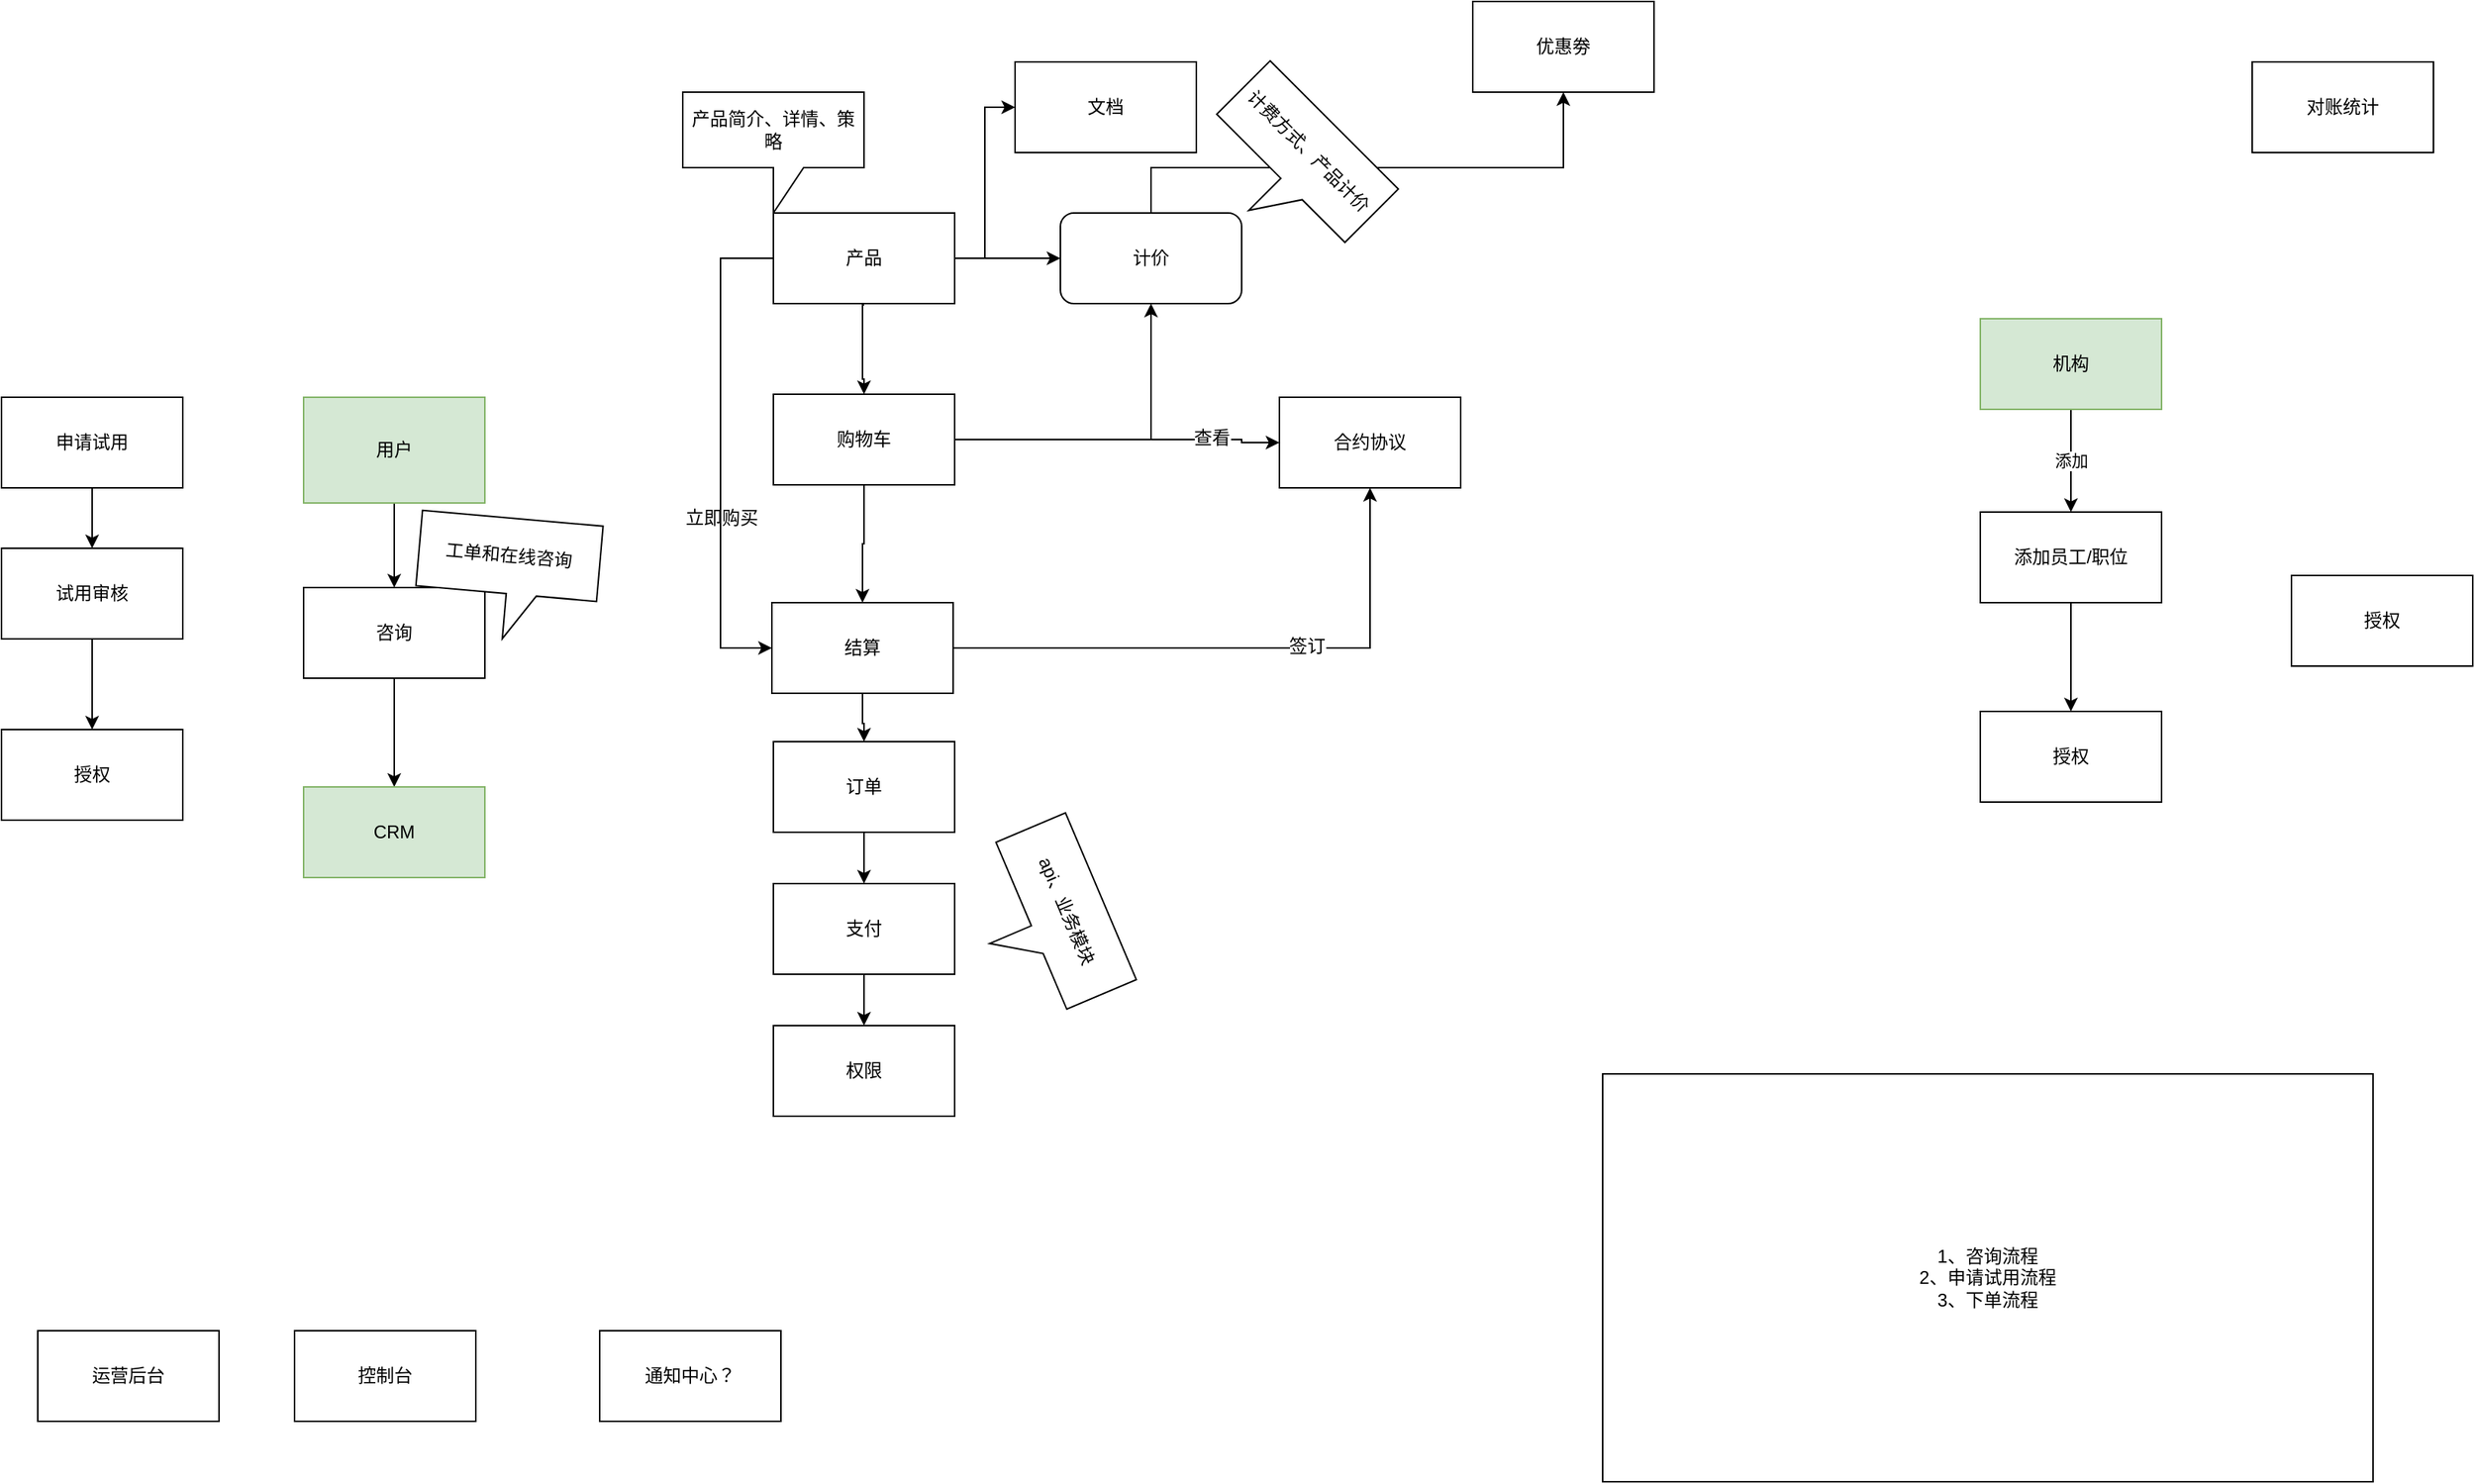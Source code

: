 <mxfile pages="4" version="11.2.4" type="github"><diagram id="acjp9wSTo0MVyklTkHZZ" name="流程"><mxGraphModel dx="1792" dy="814" grid="1" gridSize="10" guides="1" tooltips="1" connect="1" arrows="1" fold="1" page="1" pageScale="1" pageWidth="827" pageHeight="1169" math="0" shadow="0"><root><mxCell id="0"/><mxCell id="1" parent="0"/><mxCell id="1VUbsC8JIHe0cs9KX-28-1" value="文档" style="rounded=0;whiteSpace=wrap;html=1;" parent="1" vertex="1"><mxGeometry x="691" y="50" width="120" height="60" as="geometry"/></mxCell><mxCell id="1VUbsC8JIHe0cs9KX-28-19" style="edgeStyle=orthogonalEdgeStyle;rounded=0;orthogonalLoop=1;jettySize=auto;html=1;entryX=0.5;entryY=0;entryDx=0;entryDy=0;" parent="1" source="1VUbsC8JIHe0cs9KX-28-2" target="1VUbsC8JIHe0cs9KX-28-18" edge="1"><mxGeometry relative="1" as="geometry"/></mxCell><mxCell id="etQbQCGQ8ucDNVYp4rDR-5" style="edgeStyle=orthogonalEdgeStyle;rounded=0;orthogonalLoop=1;jettySize=auto;html=1;entryX=0.5;entryY=1;entryDx=0;entryDy=0;exitX=1;exitY=0.5;exitDx=0;exitDy=0;" parent="1" source="c1SaX-Byf9RXgUCePFUN-8" target="1VUbsC8JIHe0cs9KX-28-21" edge="1"><mxGeometry relative="1" as="geometry"/></mxCell><mxCell id="c1SaX-Byf9RXgUCePFUN-11" value="签订" style="text;html=1;resizable=0;points=[];align=center;verticalAlign=middle;labelBackgroundColor=#ffffff;" parent="etQbQCGQ8ucDNVYp4rDR-5" vertex="1" connectable="0"><mxGeometry x="0.223" y="1" relative="1" as="geometry"><mxPoint as="offset"/></mxGeometry></mxCell><mxCell id="1VUbsC8JIHe0cs9KX-28-2" value="订单" style="rounded=0;whiteSpace=wrap;html=1;" parent="1" vertex="1"><mxGeometry x="531" y="500" width="120" height="60" as="geometry"/></mxCell><mxCell id="1VUbsC8JIHe0cs9KX-28-11" style="edgeStyle=orthogonalEdgeStyle;rounded=0;orthogonalLoop=1;jettySize=auto;html=1;" parent="1" source="1VUbsC8JIHe0cs9KX-28-3" target="1VUbsC8JIHe0cs9KX-28-9" edge="1"><mxGeometry relative="1" as="geometry"/></mxCell><mxCell id="1VUbsC8JIHe0cs9KX-28-13" style="edgeStyle=orthogonalEdgeStyle;rounded=0;orthogonalLoop=1;jettySize=auto;html=1;entryX=0;entryY=0.5;entryDx=0;entryDy=0;" parent="1" source="1VUbsC8JIHe0cs9KX-28-3" target="1VUbsC8JIHe0cs9KX-28-1" edge="1"><mxGeometry relative="1" as="geometry"/></mxCell><mxCell id="1VUbsC8JIHe0cs9KX-28-23" style="edgeStyle=orthogonalEdgeStyle;rounded=0;orthogonalLoop=1;jettySize=auto;html=1;exitX=0;exitY=0.5;exitDx=0;exitDy=0;entryX=0;entryY=0.5;entryDx=0;entryDy=0;" parent="1" source="1VUbsC8JIHe0cs9KX-28-3" target="c1SaX-Byf9RXgUCePFUN-8" edge="1"><mxGeometry relative="1" as="geometry"><Array as="points"><mxPoint x="496" y="180"/><mxPoint x="496" y="438"/></Array><mxPoint x="546" y="430" as="targetPoint"/></mxGeometry></mxCell><mxCell id="V5WGonRlbCCZ9fgnbrgt-16" style="edgeStyle=orthogonalEdgeStyle;rounded=0;orthogonalLoop=1;jettySize=auto;html=1;entryX=0.5;entryY=0;entryDx=0;entryDy=0;" parent="1" target="1VUbsC8JIHe0cs9KX-28-6" edge="1"><mxGeometry relative="1" as="geometry"><Array as="points"><mxPoint x="590" y="260"/><mxPoint x="591" y="260"/></Array><mxPoint x="591" y="211" as="sourcePoint"/></mxGeometry></mxCell><mxCell id="1VUbsC8JIHe0cs9KX-28-3" value="产品" style="rounded=0;whiteSpace=wrap;html=1;" parent="1" vertex="1"><mxGeometry x="531" y="150" width="120" height="60" as="geometry"/></mxCell><mxCell id="1VUbsC8JIHe0cs9KX-28-22" style="edgeStyle=orthogonalEdgeStyle;rounded=0;orthogonalLoop=1;jettySize=auto;html=1;entryX=0;entryY=0.5;entryDx=0;entryDy=0;exitX=1;exitY=0.5;exitDx=0;exitDy=0;" parent="1" source="1VUbsC8JIHe0cs9KX-28-6" target="1VUbsC8JIHe0cs9KX-28-21" edge="1"><mxGeometry relative="1" as="geometry"><mxPoint x="436" y="509" as="targetPoint"/><Array as="points"><mxPoint x="841" y="300"/><mxPoint x="841" y="302"/></Array><mxPoint x="591" y="340" as="sourcePoint"/></mxGeometry></mxCell><mxCell id="c1SaX-Byf9RXgUCePFUN-10" value="查看" style="text;html=1;resizable=0;points=[];align=center;verticalAlign=middle;labelBackgroundColor=#ffffff;" parent="1VUbsC8JIHe0cs9KX-28-22" vertex="1" connectable="0"><mxGeometry x="0.562" y="1" relative="1" as="geometry"><mxPoint as="offset"/></mxGeometry></mxCell><mxCell id="1VUbsC8JIHe0cs9KX-28-14" style="edgeStyle=orthogonalEdgeStyle;rounded=0;orthogonalLoop=1;jettySize=auto;html=1;" parent="1" source="1VUbsC8JIHe0cs9KX-28-6" target="c1SaX-Byf9RXgUCePFUN-8" edge="1"><mxGeometry relative="1" as="geometry"><mxPoint x="591" y="400" as="targetPoint"/><Array as="points"/></mxGeometry></mxCell><mxCell id="V5WGonRlbCCZ9fgnbrgt-14" style="edgeStyle=orthogonalEdgeStyle;rounded=0;orthogonalLoop=1;jettySize=auto;html=1;entryX=0.5;entryY=1;entryDx=0;entryDy=0;" parent="1" source="1VUbsC8JIHe0cs9KX-28-6" target="1VUbsC8JIHe0cs9KX-28-9" edge="1"><mxGeometry relative="1" as="geometry"><mxPoint x="492" y="213" as="targetPoint"/></mxGeometry></mxCell><mxCell id="1VUbsC8JIHe0cs9KX-28-6" value="购物车" style="rounded=0;whiteSpace=wrap;html=1;" parent="1" vertex="1"><mxGeometry x="531" y="270" width="120" height="60" as="geometry"/></mxCell><mxCell id="1VUbsC8JIHe0cs9KX-28-8" value="产品简介、详情、策略" style="shape=callout;whiteSpace=wrap;html=1;perimeter=calloutPerimeter;" parent="1" vertex="1"><mxGeometry x="471" y="70" width="120" height="80" as="geometry"/></mxCell><mxCell id="eIevLLuyxdZFTZjEHQPC-5" style="edgeStyle=orthogonalEdgeStyle;rounded=0;orthogonalLoop=1;jettySize=auto;html=1;" parent="1" source="1VUbsC8JIHe0cs9KX-28-9" target="eIevLLuyxdZFTZjEHQPC-4" edge="1"><mxGeometry relative="1" as="geometry"><Array as="points"><mxPoint x="781" y="120"/><mxPoint x="1054" y="120"/></Array></mxGeometry></mxCell><mxCell id="1VUbsC8JIHe0cs9KX-28-9" value="计价" style="rounded=1;whiteSpace=wrap;html=1;" parent="1" vertex="1"><mxGeometry x="721" y="150" width="120" height="60" as="geometry"/></mxCell><mxCell id="1VUbsC8JIHe0cs9KX-28-10" value="计费方式、产品计价" style="shape=callout;whiteSpace=wrap;html=1;perimeter=calloutPerimeter;rotation=45;" parent="1" vertex="1"><mxGeometry x="814" y="80" width="120" height="80" as="geometry"/></mxCell><mxCell id="1VUbsC8JIHe0cs9KX-28-26" style="edgeStyle=orthogonalEdgeStyle;rounded=0;orthogonalLoop=1;jettySize=auto;html=1;" parent="1" source="1VUbsC8JIHe0cs9KX-28-18" target="1VUbsC8JIHe0cs9KX-28-25" edge="1"><mxGeometry relative="1" as="geometry"/></mxCell><mxCell id="1VUbsC8JIHe0cs9KX-28-18" value="支付" style="rounded=0;whiteSpace=wrap;html=1;" parent="1" vertex="1"><mxGeometry x="531" y="594" width="120" height="60" as="geometry"/></mxCell><mxCell id="1VUbsC8JIHe0cs9KX-28-21" value="合约协议" style="rounded=0;whiteSpace=wrap;html=1;" parent="1" vertex="1"><mxGeometry x="866" y="272" width="120" height="60" as="geometry"/></mxCell><mxCell id="1VUbsC8JIHe0cs9KX-28-25" value="权限" style="rounded=0;whiteSpace=wrap;html=1;" parent="1" vertex="1"><mxGeometry x="531" y="688" width="120" height="60" as="geometry"/></mxCell><mxCell id="1VUbsC8JIHe0cs9KX-28-29" style="edgeStyle=orthogonalEdgeStyle;rounded=0;orthogonalLoop=1;jettySize=auto;html=1;entryX=0.5;entryY=0;entryDx=0;entryDy=0;" parent="1" source="1VUbsC8JIHe0cs9KX-28-27" target="1VUbsC8JIHe0cs9KX-28-28" edge="1"><mxGeometry relative="1" as="geometry"><Array as="points"><mxPoint x="280" y="520"/></Array></mxGeometry></mxCell><mxCell id="1VUbsC8JIHe0cs9KX-28-27" value="咨询" style="rounded=0;whiteSpace=wrap;html=1;" parent="1" vertex="1"><mxGeometry x="220" y="398" width="120" height="60" as="geometry"/></mxCell><mxCell id="1VUbsC8JIHe0cs9KX-28-28" value="CRM" style="rounded=0;whiteSpace=wrap;html=1;fillColor=#d5e8d4;strokeColor=#82b366;" parent="1" vertex="1"><mxGeometry x="220" y="530" width="120" height="60" as="geometry"/></mxCell><mxCell id="c1SaX-Byf9RXgUCePFUN-6" value="" style="edgeStyle=orthogonalEdgeStyle;rounded=0;orthogonalLoop=1;jettySize=auto;html=1;" parent="1" source="1VUbsC8JIHe0cs9KX-28-32" target="c1SaX-Byf9RXgUCePFUN-1" edge="1"><mxGeometry relative="1" as="geometry"/></mxCell><mxCell id="1VUbsC8JIHe0cs9KX-28-32" value="添加员工/职位" style="rounded=0;whiteSpace=wrap;html=1;" parent="1" vertex="1"><mxGeometry x="1330" y="348" width="120" height="60" as="geometry"/></mxCell><mxCell id="1VUbsC8JIHe0cs9KX-28-38" value="添加" style="edgeStyle=orthogonalEdgeStyle;rounded=0;orthogonalLoop=1;jettySize=auto;html=1;" parent="1" source="1VUbsC8JIHe0cs9KX-28-33" target="1VUbsC8JIHe0cs9KX-28-32" edge="1"><mxGeometry relative="1" as="geometry"/></mxCell><mxCell id="1VUbsC8JIHe0cs9KX-28-33" value="机构" style="rounded=0;whiteSpace=wrap;html=1;fillColor=#d5e8d4;strokeColor=#82b366;" parent="1" vertex="1"><mxGeometry x="1330" y="220" width="120" height="60" as="geometry"/></mxCell><mxCell id="1VUbsC8JIHe0cs9KX-28-34" value="运营后台" style="rounded=0;whiteSpace=wrap;html=1;" parent="1" vertex="1"><mxGeometry x="44" y="890" width="120" height="60" as="geometry"/></mxCell><mxCell id="1VUbsC8JIHe0cs9KX-28-35" value="控制台" style="rounded=0;whiteSpace=wrap;html=1;" parent="1" vertex="1"><mxGeometry x="214" y="890" width="120" height="60" as="geometry"/></mxCell><mxCell id="V5WGonRlbCCZ9fgnbrgt-5" style="edgeStyle=orthogonalEdgeStyle;rounded=0;orthogonalLoop=1;jettySize=auto;html=1;" parent="1" source="V5WGonRlbCCZ9fgnbrgt-1" target="1VUbsC8JIHe0cs9KX-28-27" edge="1"><mxGeometry relative="1" as="geometry"/></mxCell><mxCell id="V5WGonRlbCCZ9fgnbrgt-1" value="用户" style="rounded=0;whiteSpace=wrap;html=1;fillColor=#d5e8d4;strokeColor=#82b366;" parent="1" vertex="1"><mxGeometry x="220" y="272" width="120" height="70" as="geometry"/></mxCell><mxCell id="V5WGonRlbCCZ9fgnbrgt-2" value="通知中心？" style="rounded=0;whiteSpace=wrap;html=1;" parent="1" vertex="1"><mxGeometry x="416" y="890" width="120" height="60" as="geometry"/></mxCell><mxCell id="V5WGonRlbCCZ9fgnbrgt-9" value="api、业务模块" style="shape=callout;whiteSpace=wrap;html=1;perimeter=calloutPerimeter;rotation=67;" parent="1" vertex="1"><mxGeometry x="651" y="578" width="120" height="80" as="geometry"/></mxCell><mxCell id="V5WGonRlbCCZ9fgnbrgt-19" value="对账统计" style="rounded=0;whiteSpace=wrap;html=1;" parent="1" vertex="1"><mxGeometry x="1510" y="50" width="120" height="60" as="geometry"/></mxCell><mxCell id="c1SaX-Byf9RXgUCePFUN-2" style="edgeStyle=orthogonalEdgeStyle;rounded=0;orthogonalLoop=1;jettySize=auto;html=1;" parent="1" source="V5WGonRlbCCZ9fgnbrgt-22" target="V5WGonRlbCCZ9fgnbrgt-23" edge="1"><mxGeometry relative="1" as="geometry"/></mxCell><mxCell id="V5WGonRlbCCZ9fgnbrgt-22" value="申请试用" style="rounded=0;whiteSpace=wrap;html=1;" parent="1" vertex="1"><mxGeometry x="20" y="272" width="120" height="60" as="geometry"/></mxCell><mxCell id="c1SaX-Byf9RXgUCePFUN-4" value="" style="edgeStyle=orthogonalEdgeStyle;rounded=0;orthogonalLoop=1;jettySize=auto;html=1;" parent="1" source="V5WGonRlbCCZ9fgnbrgt-23" target="c1SaX-Byf9RXgUCePFUN-3" edge="1"><mxGeometry relative="1" as="geometry"/></mxCell><mxCell id="V5WGonRlbCCZ9fgnbrgt-23" value="试用审核" style="rounded=0;whiteSpace=wrap;html=1;" parent="1" vertex="1"><mxGeometry x="20" y="372" width="120" height="60" as="geometry"/></mxCell><mxCell id="V5WGonRlbCCZ9fgnbrgt-25" value="授权" style="rounded=0;whiteSpace=wrap;html=1;" parent="1" vertex="1"><mxGeometry x="1536" y="390" width="120" height="60" as="geometry"/></mxCell><mxCell id="eIevLLuyxdZFTZjEHQPC-2" value="工单和在线咨询" style="shape=callout;whiteSpace=wrap;html=1;perimeter=calloutPerimeter;rotation=5;" parent="1" vertex="1"><mxGeometry x="295" y="352" width="120" height="80" as="geometry"/></mxCell><mxCell id="eIevLLuyxdZFTZjEHQPC-3" value="1、咨询流程&lt;br&gt;2、申请试用流程&lt;br&gt;3、下单流程" style="rounded=0;whiteSpace=wrap;html=1;" parent="1" vertex="1"><mxGeometry x="1080" y="720" width="510" height="270" as="geometry"/></mxCell><mxCell id="eIevLLuyxdZFTZjEHQPC-4" value="优惠劵" style="rounded=0;whiteSpace=wrap;html=1;" parent="1" vertex="1"><mxGeometry x="994" y="10" width="120" height="60" as="geometry"/></mxCell><mxCell id="1VUbsC8JIHe0cs9KX-28-24" value="立即购买" style="text;html=1;resizable=0;points=[];autosize=1;align=left;verticalAlign=top;spacingTop=-4;" parent="1" vertex="1"><mxGeometry x="471" y="342" width="90" height="20" as="geometry"/></mxCell><mxCell id="c1SaX-Byf9RXgUCePFUN-1" value="授权" style="rounded=0;whiteSpace=wrap;html=1;" parent="1" vertex="1"><mxGeometry x="1330" y="480" width="120" height="60" as="geometry"/></mxCell><mxCell id="c1SaX-Byf9RXgUCePFUN-3" value="授权" style="rounded=0;whiteSpace=wrap;html=1;" parent="1" vertex="1"><mxGeometry x="20" y="492" width="120" height="60" as="geometry"/></mxCell><mxCell id="c1SaX-Byf9RXgUCePFUN-9" style="edgeStyle=orthogonalEdgeStyle;rounded=0;orthogonalLoop=1;jettySize=auto;html=1;entryX=0.5;entryY=0;entryDx=0;entryDy=0;" parent="1" source="c1SaX-Byf9RXgUCePFUN-8" target="1VUbsC8JIHe0cs9KX-28-2" edge="1"><mxGeometry relative="1" as="geometry"/></mxCell><mxCell id="c1SaX-Byf9RXgUCePFUN-8" value="结算" style="rounded=0;whiteSpace=wrap;html=1;" parent="1" vertex="1"><mxGeometry x="530" y="408" width="120" height="60" as="geometry"/></mxCell></root></mxGraphModel></diagram><diagram id="uK2Jqbmtoxn5QOitSIJR" name="业务概念"><mxGraphModel dx="1792" dy="814" grid="1" gridSize="10" guides="1" tooltips="1" connect="1" arrows="1" fold="1" page="1" pageScale="1" pageWidth="827" pageHeight="1169" math="0" shadow="0"><root><mxCell id="Uw65LUQqOCyEzZ_FFKny-0"/><mxCell id="Uw65LUQqOCyEzZ_FFKny-1" parent="Uw65LUQqOCyEzZ_FFKny-0"/><mxCell id="Tocc5YfCRtwbldXovgQA-36" style="edgeStyle=orthogonalEdgeStyle;rounded=0;orthogonalLoop=1;jettySize=auto;html=1;" parent="Uw65LUQqOCyEzZ_FFKny-1" source="Tocc5YfCRtwbldXovgQA-0" target="Tocc5YfCRtwbldXovgQA-35" edge="1"><mxGeometry relative="1" as="geometry"/></mxCell><mxCell id="Tocc5YfCRtwbldXovgQA-37" value="包含" style="text;html=1;resizable=0;points=[];align=center;verticalAlign=middle;labelBackgroundColor=#ffffff;" parent="Tocc5YfCRtwbldXovgQA-36" vertex="1" connectable="0"><mxGeometry x="0.369" relative="1" as="geometry"><mxPoint as="offset"/></mxGeometry></mxCell><mxCell id="Tocc5YfCRtwbldXovgQA-40" style="edgeStyle=orthogonalEdgeStyle;rounded=0;orthogonalLoop=1;jettySize=auto;html=1;" parent="Uw65LUQqOCyEzZ_FFKny-1" source="Tocc5YfCRtwbldXovgQA-0" target="Tocc5YfCRtwbldXovgQA-39" edge="1"><mxGeometry relative="1" as="geometry"/></mxCell><mxCell id="Tocc5YfCRtwbldXovgQA-42" style="edgeStyle=orthogonalEdgeStyle;rounded=0;orthogonalLoop=1;jettySize=auto;html=1;entryX=0.5;entryY=1;entryDx=0;entryDy=0;" parent="Uw65LUQqOCyEzZ_FFKny-1" source="Tocc5YfCRtwbldXovgQA-0" target="Tocc5YfCRtwbldXovgQA-43" edge="1"><mxGeometry relative="1" as="geometry"><mxPoint x="330" y="180" as="targetPoint"/></mxGeometry></mxCell><mxCell id="I20A9x81h7ORkqdHeSEr-4" style="edgeStyle=orthogonalEdgeStyle;rounded=0;orthogonalLoop=1;jettySize=auto;html=1;" parent="Uw65LUQqOCyEzZ_FFKny-1" source="Tocc5YfCRtwbldXovgQA-0" target="I20A9x81h7ORkqdHeSEr-3" edge="1"><mxGeometry relative="1" as="geometry"/></mxCell><mxCell id="bwdAdt3S5vSQOp1qqKB5-0" style="edgeStyle=orthogonalEdgeStyle;rounded=0;orthogonalLoop=1;jettySize=auto;html=1;" parent="Uw65LUQqOCyEzZ_FFKny-1" source="Tocc5YfCRtwbldXovgQA-0" target="ViIbGt3prWYi9X-TKHQl-0" edge="1"><mxGeometry relative="1" as="geometry"/></mxCell><mxCell id="Tocc5YfCRtwbldXovgQA-0" value="产品" style="rounded=0;whiteSpace=wrap;html=1;" parent="Uw65LUQqOCyEzZ_FFKny-1" vertex="1"><mxGeometry x="290" y="280" width="120" height="60" as="geometry"/></mxCell><mxCell id="Tocc5YfCRtwbldXovgQA-4" style="edgeStyle=orthogonalEdgeStyle;rounded=0;orthogonalLoop=1;jettySize=auto;html=1;entryX=0;entryY=0.5;entryDx=0;entryDy=0;" parent="Uw65LUQqOCyEzZ_FFKny-1" source="Tocc5YfCRtwbldXovgQA-1" target="Tocc5YfCRtwbldXovgQA-5" edge="1"><mxGeometry relative="1" as="geometry"><mxPoint x="190" y="300" as="targetPoint"/></mxGeometry></mxCell><mxCell id="Tocc5YfCRtwbldXovgQA-9" style="edgeStyle=orthogonalEdgeStyle;rounded=0;orthogonalLoop=1;jettySize=auto;html=1;" parent="Uw65LUQqOCyEzZ_FFKny-1" source="Tocc5YfCRtwbldXovgQA-1" target="Tocc5YfCRtwbldXovgQA-8" edge="1"><mxGeometry relative="1" as="geometry"/></mxCell><mxCell id="Tocc5YfCRtwbldXovgQA-1" value="运营人员" style="shape=umlActor;verticalLabelPosition=bottom;labelBackgroundColor=#ffffff;verticalAlign=top;html=1;outlineConnect=0;" parent="Uw65LUQqOCyEzZ_FFKny-1" vertex="1"><mxGeometry x="70" y="280" width="30" height="60" as="geometry"/></mxCell><mxCell id="Tocc5YfCRtwbldXovgQA-6" style="edgeStyle=orthogonalEdgeStyle;rounded=0;orthogonalLoop=1;jettySize=auto;html=1;entryX=0;entryY=0.5;entryDx=0;entryDy=0;" parent="Uw65LUQqOCyEzZ_FFKny-1" source="Tocc5YfCRtwbldXovgQA-5" target="Tocc5YfCRtwbldXovgQA-0" edge="1"><mxGeometry relative="1" as="geometry"/></mxCell><mxCell id="Tocc5YfCRtwbldXovgQA-5" value="发布" style="rhombus;whiteSpace=wrap;html=1;" parent="Uw65LUQqOCyEzZ_FFKny-1" vertex="1"><mxGeometry x="150" y="270" width="80" height="80" as="geometry"/></mxCell><mxCell id="Tocc5YfCRtwbldXovgQA-7" value="API" style="ellipse;whiteSpace=wrap;html=1;" parent="Uw65LUQqOCyEzZ_FFKny-1" vertex="1"><mxGeometry x="80" y="60" width="100" height="60" as="geometry"/></mxCell><mxCell id="Tocc5YfCRtwbldXovgQA-8" value="用户中心用户" style="shape=umlActor;verticalLabelPosition=bottom;labelBackgroundColor=#ffffff;verticalAlign=top;html=1;outlineConnect=0;" parent="Uw65LUQqOCyEzZ_FFKny-1" vertex="1"><mxGeometry x="70" y="470" width="30" height="60" as="geometry"/></mxCell><mxCell id="Tocc5YfCRtwbldXovgQA-28" style="edgeStyle=orthogonalEdgeStyle;rounded=0;orthogonalLoop=1;jettySize=auto;html=1;" parent="Uw65LUQqOCyEzZ_FFKny-1" source="Tocc5YfCRtwbldXovgQA-11" target="Tocc5YfCRtwbldXovgQA-26" edge="1"><mxGeometry relative="1" as="geometry"/></mxCell><mxCell id="Tocc5YfCRtwbldXovgQA-46" style="edgeStyle=orthogonalEdgeStyle;rounded=0;orthogonalLoop=1;jettySize=auto;html=1;exitX=0.5;exitY=1;exitDx=0;exitDy=0;" parent="Uw65LUQqOCyEzZ_FFKny-1" source="Tocc5YfCRtwbldXovgQA-47" target="Tocc5YfCRtwbldXovgQA-45" edge="1"><mxGeometry relative="1" as="geometry"><mxPoint x="560" y="691" as="sourcePoint"/></mxGeometry></mxCell><mxCell id="Tocc5YfCRtwbldXovgQA-48" style="edgeStyle=orthogonalEdgeStyle;rounded=0;orthogonalLoop=1;jettySize=auto;html=1;" parent="Uw65LUQqOCyEzZ_FFKny-1" source="Tocc5YfCRtwbldXovgQA-11" target="Tocc5YfCRtwbldXovgQA-47" edge="1"><mxGeometry relative="1" as="geometry"><Array as="points"><mxPoint x="460" y="660"/><mxPoint x="460" y="660"/></Array></mxGeometry></mxCell><mxCell id="Tocc5YfCRtwbldXovgQA-49" value="拥有" style="text;html=1;resizable=0;points=[];align=center;verticalAlign=middle;labelBackgroundColor=#ffffff;" parent="Tocc5YfCRtwbldXovgQA-48" vertex="1" connectable="0"><mxGeometry x="-0.104" y="-8" relative="1" as="geometry"><mxPoint x="-8" y="-7" as="offset"/></mxGeometry></mxCell><mxCell id="Tocc5YfCRtwbldXovgQA-11" value="机构账号" style="rounded=0;whiteSpace=wrap;html=1;" parent="Uw65LUQqOCyEzZ_FFKny-1" vertex="1"><mxGeometry x="300" y="630" width="120" height="60" as="geometry"/></mxCell><mxCell id="Tocc5YfCRtwbldXovgQA-16" style="edgeStyle=orthogonalEdgeStyle;rounded=0;orthogonalLoop=1;jettySize=auto;html=1;entryX=0;entryY=0.5;entryDx=0;entryDy=0;" parent="Uw65LUQqOCyEzZ_FFKny-1" source="Tocc5YfCRtwbldXovgQA-12" target="Tocc5YfCRtwbldXovgQA-14" edge="1"><mxGeometry relative="1" as="geometry"/></mxCell><mxCell id="Tocc5YfCRtwbldXovgQA-18" style="edgeStyle=orthogonalEdgeStyle;rounded=0;orthogonalLoop=1;jettySize=auto;html=1;" parent="Uw65LUQqOCyEzZ_FFKny-1" source="Tocc5YfCRtwbldXovgQA-12" edge="1"><mxGeometry relative="1" as="geometry"><mxPoint x="85" y="530" as="targetPoint"/></mxGeometry></mxCell><mxCell id="Tocc5YfCRtwbldXovgQA-12" value="机构" style="shape=umlActor;verticalLabelPosition=bottom;labelBackgroundColor=#ffffff;verticalAlign=top;html=1;outlineConnect=0;" parent="Uw65LUQqOCyEzZ_FFKny-1" vertex="1"><mxGeometry x="70" y="630" width="30" height="60" as="geometry"/></mxCell><mxCell id="Tocc5YfCRtwbldXovgQA-17" style="edgeStyle=orthogonalEdgeStyle;rounded=0;orthogonalLoop=1;jettySize=auto;html=1;entryX=0;entryY=0.5;entryDx=0;entryDy=0;" parent="Uw65LUQqOCyEzZ_FFKny-1" source="Tocc5YfCRtwbldXovgQA-14" target="Tocc5YfCRtwbldXovgQA-11" edge="1"><mxGeometry relative="1" as="geometry"/></mxCell><mxCell id="Tocc5YfCRtwbldXovgQA-14" value="注册" style="rhombus;whiteSpace=wrap;html=1;" parent="Uw65LUQqOCyEzZ_FFKny-1" vertex="1"><mxGeometry x="170" y="620" width="80" height="80" as="geometry"/></mxCell><mxCell id="Tocc5YfCRtwbldXovgQA-32" style="edgeStyle=orthogonalEdgeStyle;rounded=0;orthogonalLoop=1;jettySize=auto;html=1;" parent="Uw65LUQqOCyEzZ_FFKny-1" source="Tocc5YfCRtwbldXovgQA-19" target="Tocc5YfCRtwbldXovgQA-8" edge="1"><mxGeometry relative="1" as="geometry"/></mxCell><mxCell id="Tocc5YfCRtwbldXovgQA-33" style="edgeStyle=orthogonalEdgeStyle;rounded=0;orthogonalLoop=1;jettySize=auto;html=1;entryX=0;entryY=0.5;entryDx=0;entryDy=0;" parent="Uw65LUQqOCyEzZ_FFKny-1" source="Tocc5YfCRtwbldXovgQA-19" target="Tocc5YfCRtwbldXovgQA-29" edge="1"><mxGeometry relative="1" as="geometry"/></mxCell><mxCell id="Tocc5YfCRtwbldXovgQA-19" value="机构员工" style="shape=umlActor;verticalLabelPosition=bottom;labelBackgroundColor=#ffffff;verticalAlign=top;html=1;outlineConnect=0;" parent="Uw65LUQqOCyEzZ_FFKny-1" vertex="1"><mxGeometry x="220" y="450" width="30" height="60" as="geometry"/></mxCell><mxCell id="Tocc5YfCRtwbldXovgQA-30" style="edgeStyle=orthogonalEdgeStyle;rounded=0;orthogonalLoop=1;jettySize=auto;html=1;" parent="Uw65LUQqOCyEzZ_FFKny-1" source="Tocc5YfCRtwbldXovgQA-26" target="Tocc5YfCRtwbldXovgQA-29" edge="1"><mxGeometry relative="1" as="geometry"/></mxCell><mxCell id="Tocc5YfCRtwbldXovgQA-26" value="创建" style="rhombus;whiteSpace=wrap;html=1;" parent="Uw65LUQqOCyEzZ_FFKny-1" vertex="1"><mxGeometry x="320" y="510" width="80" height="80" as="geometry"/></mxCell><mxCell id="Tocc5YfCRtwbldXovgQA-29" value="子账号" style="rounded=0;whiteSpace=wrap;html=1;" parent="Uw65LUQqOCyEzZ_FFKny-1" vertex="1"><mxGeometry x="300" y="410" width="120" height="60" as="geometry"/></mxCell><mxCell id="I20A9x81h7ORkqdHeSEr-15" style="edgeStyle=orthogonalEdgeStyle;rounded=0;orthogonalLoop=1;jettySize=auto;html=1;" parent="Uw65LUQqOCyEzZ_FFKny-1" source="Tocc5YfCRtwbldXovgQA-35" target="I20A9x81h7ORkqdHeSEr-13" edge="1"><mxGeometry relative="1" as="geometry"><Array as="points"><mxPoint x="580" y="150"/><mxPoint x="685" y="150"/></Array></mxGeometry></mxCell><mxCell id="I20A9x81h7ORkqdHeSEr-16" style="edgeStyle=orthogonalEdgeStyle;rounded=0;orthogonalLoop=1;jettySize=auto;html=1;entryX=0.5;entryY=1;entryDx=0;entryDy=0;" parent="Uw65LUQqOCyEzZ_FFKny-1" source="Tocc5YfCRtwbldXovgQA-35" target="I20A9x81h7ORkqdHeSEr-14" edge="1"><mxGeometry relative="1" as="geometry"><Array as="points"><mxPoint x="580" y="150"/><mxPoint x="770" y="150"/></Array></mxGeometry></mxCell><mxCell id="I20A9x81h7ORkqdHeSEr-18" style="edgeStyle=orthogonalEdgeStyle;rounded=0;orthogonalLoop=1;jettySize=auto;html=1;" parent="Uw65LUQqOCyEzZ_FFKny-1" source="Tocc5YfCRtwbldXovgQA-35" target="I20A9x81h7ORkqdHeSEr-17" edge="1"><mxGeometry relative="1" as="geometry"><Array as="points"><mxPoint x="580" y="150"/><mxPoint x="855" y="150"/></Array></mxGeometry></mxCell><mxCell id="Tocc5YfCRtwbldXovgQA-35" value="技术文档" style="rounded=1;whiteSpace=wrap;html=1;" parent="Uw65LUQqOCyEzZ_FFKny-1" vertex="1"><mxGeometry x="520" y="170" width="120" height="60" as="geometry"/></mxCell><mxCell id="Tocc5YfCRtwbldXovgQA-39" value="产品编号" style="ellipse;whiteSpace=wrap;html=1;" parent="Uw65LUQqOCyEzZ_FFKny-1" vertex="1"><mxGeometry x="220" y="200" width="70" height="40" as="geometry"/></mxCell><mxCell id="Tocc5YfCRtwbldXovgQA-43" value="产品名称" style="ellipse;whiteSpace=wrap;html=1;" parent="Uw65LUQqOCyEzZ_FFKny-1" vertex="1"><mxGeometry x="280" y="160" width="70" height="40" as="geometry"/></mxCell><mxCell id="Tocc5YfCRtwbldXovgQA-45" value="appkey" style="ellipse;whiteSpace=wrap;html=1;" parent="Uw65LUQqOCyEzZ_FFKny-1" vertex="1"><mxGeometry x="535" y="730" width="70" height="40" as="geometry"/></mxCell><mxCell id="Tocc5YfCRtwbldXovgQA-47" value="接入权限" style="rounded=0;whiteSpace=wrap;html=1;" parent="Uw65LUQqOCyEzZ_FFKny-1" vertex="1"><mxGeometry x="510" y="630" width="120" height="60" as="geometry"/></mxCell><mxCell id="Tocc5YfCRtwbldXovgQA-50" value="简介" style="ellipse;whiteSpace=wrap;html=1;" parent="Uw65LUQqOCyEzZ_FFKny-1" vertex="1"><mxGeometry x="300" y="70" width="70" height="40" as="geometry"/></mxCell><mxCell id="Tocc5YfCRtwbldXovgQA-54" style="edgeStyle=orthogonalEdgeStyle;rounded=0;orthogonalLoop=1;jettySize=auto;html=1;entryX=0.416;entryY=1.008;entryDx=0;entryDy=0;entryPerimeter=0;" parent="Uw65LUQqOCyEzZ_FFKny-1" source="Tocc5YfCRtwbldXovgQA-51" target="Tocc5YfCRtwbldXovgQA-53" edge="1"><mxGeometry relative="1" as="geometry"/></mxCell><mxCell id="Tocc5YfCRtwbldXovgQA-56" style="edgeStyle=orthogonalEdgeStyle;rounded=0;orthogonalLoop=1;jettySize=auto;html=1;entryX=0.5;entryY=1;entryDx=0;entryDy=0;" parent="Uw65LUQqOCyEzZ_FFKny-1" source="Tocc5YfCRtwbldXovgQA-51" target="Tocc5YfCRtwbldXovgQA-55" edge="1"><mxGeometry relative="1" as="geometry"><mxPoint x="785" y="233" as="targetPoint"/></mxGeometry></mxCell><mxCell id="Tocc5YfCRtwbldXovgQA-51" value="产品计价" style="rounded=1;whiteSpace=wrap;html=1;" parent="Uw65LUQqOCyEzZ_FFKny-1" vertex="1"><mxGeometry x="810" y="250" width="120" height="60" as="geometry"/></mxCell><mxCell id="Tocc5YfCRtwbldXovgQA-53" value="计价方式" style="ellipse;whiteSpace=wrap;html=1;" parent="Uw65LUQqOCyEzZ_FFKny-1" vertex="1"><mxGeometry x="670" y="190" width="70" height="40" as="geometry"/></mxCell><mxCell id="Tocc5YfCRtwbldXovgQA-55" value="计价规则" style="ellipse;whiteSpace=wrap;html=1;" parent="Uw65LUQqOCyEzZ_FFKny-1" vertex="1"><mxGeometry x="827" y="160" width="70" height="40" as="geometry"/></mxCell><mxCell id="I20A9x81h7ORkqdHeSEr-5" style="edgeStyle=orthogonalEdgeStyle;rounded=0;orthogonalLoop=1;jettySize=auto;html=1;entryX=0.5;entryY=1;entryDx=0;entryDy=0;" parent="Uw65LUQqOCyEzZ_FFKny-1" source="I20A9x81h7ORkqdHeSEr-3" target="Tocc5YfCRtwbldXovgQA-50" edge="1"><mxGeometry relative="1" as="geometry"/></mxCell><mxCell id="I20A9x81h7ORkqdHeSEr-7" style="edgeStyle=orthogonalEdgeStyle;rounded=0;orthogonalLoop=1;jettySize=auto;html=1;entryX=0.5;entryY=1;entryDx=0;entryDy=0;" parent="Uw65LUQqOCyEzZ_FFKny-1" source="I20A9x81h7ORkqdHeSEr-3" target="I20A9x81h7ORkqdHeSEr-6" edge="1"><mxGeometry relative="1" as="geometry"><Array as="points"><mxPoint x="425" y="120"/><mxPoint x="425" y="120"/></Array></mxGeometry></mxCell><mxCell id="I20A9x81h7ORkqdHeSEr-9" style="edgeStyle=orthogonalEdgeStyle;rounded=0;orthogonalLoop=1;jettySize=auto;html=1;" parent="Uw65LUQqOCyEzZ_FFKny-1" source="I20A9x81h7ORkqdHeSEr-3" target="I20A9x81h7ORkqdHeSEr-8" edge="1"><mxGeometry relative="1" as="geometry"><Array as="points"><mxPoint x="425" y="130"/><mxPoint x="500" y="130"/></Array></mxGeometry></mxCell><mxCell id="I20A9x81h7ORkqdHeSEr-3" value="产品详情" style="rounded=1;whiteSpace=wrap;html=1;" parent="Uw65LUQqOCyEzZ_FFKny-1" vertex="1"><mxGeometry x="365" y="150" width="120" height="60" as="geometry"/></mxCell><mxCell id="I20A9x81h7ORkqdHeSEr-6" value="特性" style="ellipse;whiteSpace=wrap;html=1;" parent="Uw65LUQqOCyEzZ_FFKny-1" vertex="1"><mxGeometry x="390" y="70" width="70" height="40" as="geometry"/></mxCell><mxCell id="I20A9x81h7ORkqdHeSEr-8" value="场景" style="ellipse;whiteSpace=wrap;html=1;" parent="Uw65LUQqOCyEzZ_FFKny-1" vertex="1"><mxGeometry x="470" y="70" width="70" height="40" as="geometry"/></mxCell><mxCell id="I20A9x81h7ORkqdHeSEr-13" value="分类" style="ellipse;whiteSpace=wrap;html=1;" parent="Uw65LUQqOCyEzZ_FFKny-1" vertex="1"><mxGeometry x="650" y="70" width="70" height="40" as="geometry"/></mxCell><mxCell id="I20A9x81h7ORkqdHeSEr-14" value="目录" style="ellipse;whiteSpace=wrap;html=1;" parent="Uw65LUQqOCyEzZ_FFKny-1" vertex="1"><mxGeometry x="735" y="70" width="70" height="40" as="geometry"/></mxCell><mxCell id="I20A9x81h7ORkqdHeSEr-17" value="名称" style="ellipse;whiteSpace=wrap;html=1;" parent="Uw65LUQqOCyEzZ_FFKny-1" vertex="1"><mxGeometry x="820" y="80" width="70" height="40" as="geometry"/></mxCell><mxCell id="ViIbGt3prWYi9X-TKHQl-0" value="商品" style="rounded=0;whiteSpace=wrap;html=1;" parent="Uw65LUQqOCyEzZ_FFKny-1" vertex="1"><mxGeometry x="660" y="330" width="120" height="60" as="geometry"/></mxCell><mxCell id="ViIbGt3prWYi9X-TKHQl-1" value="&lt;span style=&quot;color: rgb(51 , 51 , 51) ; font-family: &amp;#34;arial&amp;#34; , &amp;#34;helvetica&amp;#34; , &amp;#34;freesans&amp;#34; , sans-serif ; font-size: 13.333px ; text-align: left ; white-space: normal ; background-color: rgb(255 , 255 , 255)&quot;&gt;商品类型 1:saas 2:api&lt;/span&gt;" style="ellipse;whiteSpace=wrap;html=1;" parent="Uw65LUQqOCyEzZ_FFKny-1" vertex="1"><mxGeometry x="1010" y="160" width="90" height="80" as="geometry"/></mxCell><mxCell id="ViIbGt3prWYi9X-TKHQl-2" value="用户数" style="ellipse;whiteSpace=wrap;html=1;" parent="Uw65LUQqOCyEzZ_FFKny-1" vertex="1"><mxGeometry x="1190" y="210" width="70" height="40" as="geometry"/></mxCell></root></mxGraphModel></diagram><diagram id="VRyjpjjlUiOJKOxHIiLU" name="机构管理流程"><mxGraphModel dx="1792" dy="814" grid="1" gridSize="10" guides="1" tooltips="1" connect="1" arrows="1" fold="1" page="1" pageScale="1" pageWidth="827" pageHeight="1169" math="0" shadow="0"><root><mxCell id="GH7dYnZfA_CgRrIYuvua-0"/><mxCell id="GH7dYnZfA_CgRrIYuvua-1" parent="GH7dYnZfA_CgRrIYuvua-0"/><mxCell id="GH7dYnZfA_CgRrIYuvua-2" value="机构用户" style="shape=umlLifeline;participant=umlActor;perimeter=lifelinePerimeter;whiteSpace=wrap;html=1;container=1;collapsible=0;recursiveResize=0;verticalAlign=top;spacingTop=36;labelBackgroundColor=#ffffff;outlineConnect=0;" parent="GH7dYnZfA_CgRrIYuvua-1" vertex="1"><mxGeometry x="60" y="180" width="70" height="300" as="geometry"/></mxCell><mxCell id="GH7dYnZfA_CgRrIYuvua-3" value="微医云&lt;br&gt;机构注册界面" style="shape=umlLifeline;participant=umlBoundary;perimeter=lifelinePerimeter;whiteSpace=wrap;html=1;container=1;collapsible=0;recursiveResize=0;verticalAlign=top;spacingTop=36;labelBackgroundColor=#ffffff;outlineConnect=0;" parent="GH7dYnZfA_CgRrIYuvua-1" vertex="1"><mxGeometry x="180" y="180" width="50" height="300" as="geometry"/></mxCell><mxCell id="GH7dYnZfA_CgRrIYuvua-9" value="" style="html=1;points=[];perimeter=orthogonalPerimeter;" parent="GH7dYnZfA_CgRrIYuvua-3" vertex="1"><mxGeometry x="20" y="150" width="10" height="80" as="geometry"/></mxCell><mxCell id="GH7dYnZfA_CgRrIYuvua-10" value="输入注册信息" style="html=1;verticalAlign=bottom;startArrow=oval;endArrow=block;startSize=8;" parent="GH7dYnZfA_CgRrIYuvua-1" source="GH7dYnZfA_CgRrIYuvua-2" target="GH7dYnZfA_CgRrIYuvua-9" edge="1"><mxGeometry relative="1" as="geometry"><mxPoint x="140" y="330" as="sourcePoint"/></mxGeometry></mxCell><mxCell id="GH7dYnZfA_CgRrIYuvua-14" value="微医云" style="shape=umlLifeline;participant=umlControl;perimeter=lifelinePerimeter;whiteSpace=wrap;html=1;container=1;collapsible=0;recursiveResize=0;verticalAlign=top;spacingTop=36;labelBackgroundColor=#ffffff;outlineConnect=0;" parent="GH7dYnZfA_CgRrIYuvua-1" vertex="1"><mxGeometry x="320" y="180" width="40" height="300" as="geometry"/></mxCell><mxCell id="GH7dYnZfA_CgRrIYuvua-17" value="" style="html=1;points=[];perimeter=orthogonalPerimeter;" parent="GH7dYnZfA_CgRrIYuvua-14" vertex="1"><mxGeometry x="15" y="140" width="10" height="80" as="geometry"/></mxCell><mxCell id="GH7dYnZfA_CgRrIYuvua-16" style="edgeStyle=orthogonalEdgeStyle;rounded=0;orthogonalLoop=1;jettySize=auto;html=1;exitX=1;exitY=0.125;exitDx=0;exitDy=0;exitPerimeter=0;entryX=-0.071;entryY=0.245;entryDx=0;entryDy=0;entryPerimeter=0;" parent="GH7dYnZfA_CgRrIYuvua-1" source="GH7dYnZfA_CgRrIYuvua-9" target="GH7dYnZfA_CgRrIYuvua-17" edge="1"><mxGeometry relative="1" as="geometry"><mxPoint x="340" y="330" as="targetPoint"/></mxGeometry></mxCell><mxCell id="GH7dYnZfA_CgRrIYuvua-18" value="注册机构" style="text;html=1;resizable=0;points=[];align=center;verticalAlign=middle;labelBackgroundColor=#ffffff;" parent="GH7dYnZfA_CgRrIYuvua-16" vertex="1" connectable="0"><mxGeometry x="-0.142" y="-1" relative="1" as="geometry"><mxPoint x="6" y="-11" as="offset"/></mxGeometry></mxCell><mxCell id="GH7dYnZfA_CgRrIYuvua-19" value="标准机构" style="shape=umlLifeline;participant=umlEntity;perimeter=lifelinePerimeter;whiteSpace=wrap;html=1;container=1;collapsible=0;recursiveResize=0;verticalAlign=top;spacingTop=36;labelBackgroundColor=#ffffff;outlineConnect=0;" parent="GH7dYnZfA_CgRrIYuvua-1" vertex="1"><mxGeometry x="440" y="180" width="40" height="300" as="geometry"/></mxCell><mxCell id="GH7dYnZfA_CgRrIYuvua-24" value="" style="html=1;points=[];perimeter=orthogonalPerimeter;" parent="GH7dYnZfA_CgRrIYuvua-19" vertex="1"><mxGeometry x="15" y="170" width="10" height="80" as="geometry"/></mxCell><mxCell id="GH7dYnZfA_CgRrIYuvua-20" style="edgeStyle=orthogonalEdgeStyle;rounded=0;orthogonalLoop=1;jettySize=auto;html=1;" parent="GH7dYnZfA_CgRrIYuvua-1" source="GH7dYnZfA_CgRrIYuvua-17" edge="1"><mxGeometry relative="1" as="geometry"><mxPoint x="460" y="360" as="targetPoint"/></mxGeometry></mxCell><mxCell id="GH7dYnZfA_CgRrIYuvua-27" value="注册机构" style="text;html=1;resizable=0;points=[];align=center;verticalAlign=middle;labelBackgroundColor=#ffffff;" parent="GH7dYnZfA_CgRrIYuvua-20" vertex="1" connectable="0"><mxGeometry x="-0.356" y="3" relative="1" as="geometry"><mxPoint as="offset"/></mxGeometry></mxCell><mxCell id="GH7dYnZfA_CgRrIYuvua-21" value="用户中心" style="shape=umlLifeline;participant=umlEntity;perimeter=lifelinePerimeter;whiteSpace=wrap;html=1;container=1;collapsible=0;recursiveResize=0;verticalAlign=top;spacingTop=36;labelBackgroundColor=#ffffff;outlineConnect=0;" parent="GH7dYnZfA_CgRrIYuvua-1" vertex="1"><mxGeometry x="550" y="180" width="40" height="300" as="geometry"/></mxCell><mxCell id="GH7dYnZfA_CgRrIYuvua-25" value="" style="html=1;points=[];perimeter=orthogonalPerimeter;fontStyle=1" parent="GH7dYnZfA_CgRrIYuvua-21" vertex="1"><mxGeometry x="15" y="170" width="10" height="80" as="geometry"/></mxCell><mxCell id="GH7dYnZfA_CgRrIYuvua-26" style="edgeStyle=orthogonalEdgeStyle;rounded=0;orthogonalLoop=1;jettySize=auto;html=1;exitX=0.958;exitY=0.48;exitDx=0;exitDy=0;exitPerimeter=0;" parent="GH7dYnZfA_CgRrIYuvua-1" source="GH7dYnZfA_CgRrIYuvua-24" edge="1"><mxGeometry relative="1" as="geometry"><mxPoint x="465.714" y="378.429" as="sourcePoint"/><mxPoint x="565" y="385" as="targetPoint"/><Array as="points"><mxPoint x="515" y="388"/><mxPoint x="515" y="400"/><mxPoint x="565" y="400"/></Array></mxGeometry></mxCell><mxCell id="GH7dYnZfA_CgRrIYuvua-28" value="注册账号" style="text;html=1;resizable=0;points=[];align=center;verticalAlign=middle;labelBackgroundColor=#ffffff;" parent="GH7dYnZfA_CgRrIYuvua-26" vertex="1" connectable="0"><mxGeometry x="-0.01" y="-20" relative="1" as="geometry"><mxPoint x="-27.5" y="-7" as="offset"/></mxGeometry></mxCell><mxCell id="GH7dYnZfA_CgRrIYuvua-31" value="注册成功" style="html=1;verticalAlign=bottom;endArrow=open;dashed=1;endSize=8;" parent="GH7dYnZfA_CgRrIYuvua-1" target="GH7dYnZfA_CgRrIYuvua-2" edge="1"><mxGeometry relative="1" as="geometry"><mxPoint x="565" y="409.5" as="sourcePoint"/><mxPoint x="485" y="409.5" as="targetPoint"/></mxGeometry></mxCell><mxCell id="GH7dYnZfA_CgRrIYuvua-33" value="开放平台" style="shape=umlLifeline;participant=umlEntity;perimeter=lifelinePerimeter;whiteSpace=wrap;html=1;container=1;collapsible=0;recursiveResize=0;verticalAlign=top;spacingTop=36;labelBackgroundColor=#ffffff;outlineConnect=0;" parent="GH7dYnZfA_CgRrIYuvua-1" vertex="1"><mxGeometry x="650" y="170" width="40" height="300" as="geometry"/></mxCell><mxCell id="GH7dYnZfA_CgRrIYuvua-34" value="" style="html=1;points=[];perimeter=orthogonalPerimeter;" parent="GH7dYnZfA_CgRrIYuvua-33" vertex="1"><mxGeometry x="15" y="170" width="10" height="80" as="geometry"/></mxCell><mxCell id="GH7dYnZfA_CgRrIYuvua-36" style="edgeStyle=orthogonalEdgeStyle;rounded=0;orthogonalLoop=1;jettySize=auto;html=1;exitX=1.043;exitY=0.18;exitDx=0;exitDy=0;exitPerimeter=0;entryX=0.1;entryY=0.273;entryDx=0;entryDy=0;entryPerimeter=0;" parent="GH7dYnZfA_CgRrIYuvua-1" source="GH7dYnZfA_CgRrIYuvua-24" target="GH7dYnZfA_CgRrIYuvua-34" edge="1"><mxGeometry relative="1" as="geometry"/></mxCell><mxCell id="GH7dYnZfA_CgRrIYuvua-37" value="开通appkey" style="text;html=1;resizable=0;points=[];autosize=1;align=left;verticalAlign=top;spacingTop=-4;" parent="GH7dYnZfA_CgRrIYuvua-1" vertex="1"><mxGeometry x="510" y="340" width="110" height="20" as="geometry"/></mxCell><mxCell id="GH7dYnZfA_CgRrIYuvua-38" style="edgeStyle=orthogonalEdgeStyle;rounded=0;orthogonalLoop=1;jettySize=auto;html=1;" parent="GH7dYnZfA_CgRrIYuvua-1" source="GH7dYnZfA_CgRrIYuvua-34" target="GH7dYnZfA_CgRrIYuvua-9" edge="1"><mxGeometry relative="1" as="geometry"/></mxCell><mxCell id="GH7dYnZfA_CgRrIYuvua-39" value="微医云" style="swimlane;html=1;horizontal=0;startSize=20;" parent="GH7dYnZfA_CgRrIYuvua-1" vertex="1"><mxGeometry x="110" y="640" width="320" height="150" as="geometry"><mxRectangle x="110" y="640" width="30" height="80" as="alternateBounds"/></mxGeometry></mxCell><mxCell id="GH7dYnZfA_CgRrIYuvua-40" value="标准机构" style="swimlane;html=1;horizontal=0;startSize=20;" parent="GH7dYnZfA_CgRrIYuvua-1" vertex="1"><mxGeometry x="110" y="790" width="320" height="140" as="geometry"/></mxCell><mxCell id="GH7dYnZfA_CgRrIYuvua-42" value="用户中心" style="swimlane;html=1;horizontal=0;startSize=20;" parent="GH7dYnZfA_CgRrIYuvua-1" vertex="1"><mxGeometry x="110" y="930" width="320" height="130" as="geometry"/></mxCell><mxCell id="GH7dYnZfA_CgRrIYuvua-43" value="开放平台" style="swimlane;html=1;horizontal=0;startSize=20;" parent="GH7dYnZfA_CgRrIYuvua-1" vertex="1"><mxGeometry x="110" y="1060" width="320" height="120" as="geometry"/></mxCell></root></mxGraphModel></diagram><diagram id="y8OYcZF46pn7TLzqkJlM" name="Page-4"><mxGraphModel dx="1236" dy="561" grid="1" gridSize="10" guides="1" tooltips="1" connect="1" arrows="1" fold="1" page="1" pageScale="1" pageWidth="827" pageHeight="1169" math="0" shadow="0"><root><mxCell id="WTgnIvp6y_ytotUgRDAn-0"/><mxCell id="WTgnIvp6y_ytotUgRDAn-1" parent="WTgnIvp6y_ytotUgRDAn-0"/><mxCell id="5QGr16NfqKJZZVCUNqJ--9" style="edgeStyle=orthogonalEdgeStyle;rounded=0;orthogonalLoop=1;jettySize=auto;html=1;" parent="WTgnIvp6y_ytotUgRDAn-1" source="WTgnIvp6y_ytotUgRDAn-2" target="5QGr16NfqKJZZVCUNqJ--3" edge="1"><mxGeometry relative="1" as="geometry"/></mxCell><mxCell id="5QGr16NfqKJZZVCUNqJ--10" value="上架" style="text;html=1;resizable=0;points=[];align=center;verticalAlign=middle;labelBackgroundColor=#ffffff;" parent="5QGr16NfqKJZZVCUNqJ--9" vertex="1" connectable="0"><mxGeometry x="-0.261" y="-2" relative="1" as="geometry"><mxPoint as="offset"/></mxGeometry></mxCell><mxCell id="KrBHsOouwOrhTvmtqw1f-25" style="edgeStyle=orthogonalEdgeStyle;rounded=0;orthogonalLoop=1;jettySize=auto;html=1;entryX=0;entryY=0.5;entryDx=0;entryDy=0;" edge="1" parent="WTgnIvp6y_ytotUgRDAn-1" source="WTgnIvp6y_ytotUgRDAn-2" target="5QGr16NfqKJZZVCUNqJ--0"><mxGeometry relative="1" as="geometry"/></mxCell><mxCell id="WTgnIvp6y_ytotUgRDAn-2" value="产品" style="rounded=0;whiteSpace=wrap;html=1;" parent="WTgnIvp6y_ytotUgRDAn-1" vertex="1"><mxGeometry x="380" y="360" width="120" height="60" as="geometry"/></mxCell><mxCell id="WTgnIvp6y_ytotUgRDAn-3" value="AI部门" style="rounded=0;whiteSpace=wrap;html=1;" parent="WTgnIvp6y_ytotUgRDAn-1" vertex="1"><mxGeometry x="60" y="270" width="70" height="30" as="geometry"/></mxCell><mxCell id="5QGr16NfqKJZZVCUNqJ--4" style="edgeStyle=orthogonalEdgeStyle;rounded=0;orthogonalLoop=1;jettySize=auto;html=1;entryX=0;entryY=0.5;entryDx=0;entryDy=0;" parent="WTgnIvp6y_ytotUgRDAn-1" source="WTgnIvp6y_ytotUgRDAn-5" target="WTgnIvp6y_ytotUgRDAn-2" edge="1"><mxGeometry relative="1" as="geometry"/></mxCell><mxCell id="5QGr16NfqKJZZVCUNqJ--6" value="提供" style="text;html=1;resizable=0;points=[];align=center;verticalAlign=middle;labelBackgroundColor=#ffffff;" parent="5QGr16NfqKJZZVCUNqJ--4" vertex="1" connectable="0"><mxGeometry x="-0.231" y="3" relative="1" as="geometry"><mxPoint as="offset"/></mxGeometry></mxCell><mxCell id="WTgnIvp6y_ytotUgRDAn-5" value="供应方" style="rounded=0;whiteSpace=wrap;html=1;" parent="WTgnIvp6y_ytotUgRDAn-1" vertex="1"><mxGeometry x="100" y="360" width="120" height="60" as="geometry"/></mxCell><mxCell id="WTgnIvp6y_ytotUgRDAn-8" value="......" style="rounded=0;whiteSpace=wrap;html=1;" parent="WTgnIvp6y_ytotUgRDAn-1" vertex="1"><mxGeometry x="170" y="260" width="50" height="40" as="geometry"/></mxCell><mxCell id="5QGr16NfqKJZZVCUNqJ--0" value="产品类目" style="rounded=0;whiteSpace=wrap;html=1;" parent="WTgnIvp6y_ytotUgRDAn-1" vertex="1"><mxGeometry x="580" y="360" width="120" height="60" as="geometry"/></mxCell><mxCell id="KrBHsOouwOrhTvmtqw1f-11" style="edgeStyle=orthogonalEdgeStyle;rounded=0;orthogonalLoop=1;jettySize=auto;html=1;entryX=1;entryY=0.5;entryDx=0;entryDy=0;" edge="1" parent="WTgnIvp6y_ytotUgRDAn-1" source="5QGr16NfqKJZZVCUNqJ--3" target="5QGr16NfqKJZZVCUNqJ--17"><mxGeometry relative="1" as="geometry"/></mxCell><mxCell id="5QGr16NfqKJZZVCUNqJ--3" value="商品" style="rounded=0;whiteSpace=wrap;html=1;" parent="WTgnIvp6y_ytotUgRDAn-1" vertex="1"><mxGeometry x="380" y="550" width="120" height="60" as="geometry"/></mxCell><mxCell id="5QGr16NfqKJZZVCUNqJ--12" value="订单" style="rounded=0;whiteSpace=wrap;html=1;" parent="WTgnIvp6y_ytotUgRDAn-1" vertex="1"><mxGeometry x="380" y="750" width="120" height="60" as="geometry"/></mxCell><mxCell id="5QGr16NfqKJZZVCUNqJ--13" value="云产品用户" style="rounded=0;whiteSpace=wrap;html=1;" parent="WTgnIvp6y_ytotUgRDAn-1" vertex="1"><mxGeometry x="30" y="740" width="120" height="60" as="geometry"/></mxCell><mxCell id="5QGr16NfqKJZZVCUNqJ--14" value="租户" style="rounded=0;whiteSpace=wrap;html=1;" parent="WTgnIvp6y_ytotUgRDAn-1" vertex="1"><mxGeometry x="240" y="750" width="120" height="60" as="geometry"/></mxCell><mxCell id="5QGr16NfqKJZZVCUNqJ--15" value="类目属性" style="rounded=0;whiteSpace=wrap;html=1;" parent="WTgnIvp6y_ytotUgRDAn-1" vertex="1"><mxGeometry x="1000" y="199" width="120" height="60" as="geometry"/></mxCell><mxCell id="5QGr16NfqKJZZVCUNqJ--16" value="产品属性组" style="rounded=0;whiteSpace=wrap;html=1;" parent="WTgnIvp6y_ytotUgRDAn-1" vertex="1"><mxGeometry x="840" y="130" width="120" height="60" as="geometry"/></mxCell><mxCell id="5QGr16NfqKJZZVCUNqJ--17" value="库存" style="rounded=0;whiteSpace=wrap;html=1;" parent="WTgnIvp6y_ytotUgRDAn-1" vertex="1"><mxGeometry x="195" y="550" width="120" height="60" as="geometry"/></mxCell><mxCell id="5QGr16NfqKJZZVCUNqJ--19" value="优惠套餐" style="rounded=0;whiteSpace=wrap;html=1;" parent="WTgnIvp6y_ytotUgRDAn-1" vertex="1"><mxGeometry x="600" y="670" width="120" height="60" as="geometry"/></mxCell><mxCell id="5QGr16NfqKJZZVCUNqJ--20" value="商品活动" style="rounded=0;whiteSpace=wrap;html=1;" parent="WTgnIvp6y_ytotUgRDAn-1" vertex="1"><mxGeometry x="610" y="750" width="120" height="60" as="geometry"/></mxCell><mxCell id="KrBHsOouwOrhTvmtqw1f-12" value="SAAS" style="rounded=0;whiteSpace=wrap;html=1;" vertex="1" parent="WTgnIvp6y_ytotUgRDAn-1"><mxGeometry x="70" y="470" width="50" height="30" as="geometry"/></mxCell><mxCell id="KrBHsOouwOrhTvmtqw1f-13" value="" style="endArrow=block;endSize=16;endFill=0;html=1;exitX=1.08;exitY=0.001;exitDx=0;exitDy=0;exitPerimeter=0;" edge="1" parent="WTgnIvp6y_ytotUgRDAn-1" source="KrBHsOouwOrhTvmtqw1f-12"><mxGeometry width="160" relative="1" as="geometry"><mxPoint x="180" y="490" as="sourcePoint"/><mxPoint x="390" y="420" as="targetPoint"/></mxGeometry></mxCell><mxCell id="KrBHsOouwOrhTvmtqw1f-15" value="API" style="rounded=0;whiteSpace=wrap;html=1;" vertex="1" parent="WTgnIvp6y_ytotUgRDAn-1"><mxGeometry x="170" y="475" width="50" height="30" as="geometry"/></mxCell><mxCell id="KrBHsOouwOrhTvmtqw1f-16" value="单实例" style="rounded=0;whiteSpace=wrap;html=1;" vertex="1" parent="WTgnIvp6y_ytotUgRDAn-1"><mxGeometry x="250" y="475" width="50" height="30" as="geometry"/></mxCell><mxCell id="KrBHsOouwOrhTvmtqw1f-17" value="" style="endArrow=block;endSize=16;endFill=0;html=1;exitX=0.942;exitY=0.007;exitDx=0;exitDy=0;exitPerimeter=0;" edge="1" parent="WTgnIvp6y_ytotUgRDAn-1" source="KrBHsOouwOrhTvmtqw1f-15"><mxGeometry width="160" relative="1" as="geometry"><mxPoint x="130" y="487.5" as="sourcePoint"/><mxPoint x="390" y="416.406" as="targetPoint"/></mxGeometry></mxCell><mxCell id="KrBHsOouwOrhTvmtqw1f-18" value="" style="endArrow=block;endSize=16;endFill=0;html=1;exitX=0.977;exitY=0.042;exitDx=0;exitDy=0;exitPerimeter=0;" edge="1" parent="WTgnIvp6y_ytotUgRDAn-1" source="KrBHsOouwOrhTvmtqw1f-16" target="WTgnIvp6y_ytotUgRDAn-2"><mxGeometry width="160" relative="1" as="geometry"><mxPoint x="227.1" y="485.21" as="sourcePoint"/><mxPoint x="400" y="426.406" as="targetPoint"/></mxGeometry></mxCell><mxCell id="KrBHsOouwOrhTvmtqw1f-20" value="" style="endArrow=block;endSize=16;endFill=0;html=1;exitX=0.5;exitY=1;exitDx=0;exitDy=0;" edge="1" parent="WTgnIvp6y_ytotUgRDAn-1" source="WTgnIvp6y_ytotUgRDAn-3" target="WTgnIvp6y_ytotUgRDAn-5"><mxGeometry width="160" relative="1" as="geometry"><mxPoint x="134" y="480.03" as="sourcePoint"/><mxPoint x="400" y="430.0" as="targetPoint"/></mxGeometry></mxCell><mxCell id="KrBHsOouwOrhTvmtqw1f-21" value="" style="endArrow=block;endSize=16;endFill=0;html=1;entryX=0.39;entryY=0.006;entryDx=0;entryDy=0;entryPerimeter=0;" edge="1" parent="WTgnIvp6y_ytotUgRDAn-1" source="WTgnIvp6y_ytotUgRDAn-8" target="WTgnIvp6y_ytotUgRDAn-5"><mxGeometry width="160" relative="1" as="geometry"><mxPoint x="105" y="310.0" as="sourcePoint"/><mxPoint x="148.333" y="370.0" as="targetPoint"/></mxGeometry></mxCell><mxCell id="KrBHsOouwOrhTvmtqw1f-36" value="" style="endArrow=block;endSize=16;endFill=0;html=1;entryX=0.553;entryY=-0.045;entryDx=0;entryDy=0;entryPerimeter=0;exitX=0.006;exitY=-0.075;exitDx=0;exitDy=0;exitPerimeter=0;" edge="1" parent="WTgnIvp6y_ytotUgRDAn-1" source="KrBHsOouwOrhTvmtqw1f-55" target="5QGr16NfqKJZZVCUNqJ--0"><mxGeometry width="160" relative="1" as="geometry"><mxPoint x="820" y="320.324" as="sourcePoint"/><mxPoint x="640" y="370.0" as="targetPoint"/></mxGeometry></mxCell><mxCell id="KrBHsOouwOrhTvmtqw1f-37" value="人工智能属性组" style="swimlane;fontStyle=0;childLayout=stackLayout;horizontal=1;startSize=26;fillColor=none;horizontalStack=0;resizeParent=1;resizeParentMax=0;resizeLast=0;collapsible=1;marginBottom=0;" vertex="1" parent="WTgnIvp6y_ytotUgRDAn-1"><mxGeometry x="590" y="473" width="140" height="78" as="geometry"/></mxCell><mxCell id="KrBHsOouwOrhTvmtqw1f-40" value="服务次数" style="text;strokeColor=none;fillColor=none;align=left;verticalAlign=top;spacingLeft=4;spacingRight=4;overflow=hidden;rotatable=0;points=[[0,0.5],[1,0.5]];portConstraint=eastwest;" vertex="1" parent="KrBHsOouwOrhTvmtqw1f-37"><mxGeometry y="26" width="140" height="26" as="geometry"/></mxCell><mxCell id="KrBHsOouwOrhTvmtqw1f-49" value="+ item: attribute" style="text;strokeColor=none;fillColor=none;align=left;verticalAlign=top;spacingLeft=4;spacingRight=4;overflow=hidden;rotatable=0;points=[[0,0.5],[1,0.5]];portConstraint=eastwest;" vertex="1" parent="KrBHsOouwOrhTvmtqw1f-37"><mxGeometry y="52" width="140" height="26" as="geometry"/></mxCell><mxCell id="KrBHsOouwOrhTvmtqw1f-42" value="" style="endArrow=block;endSize=16;endFill=0;html=1;entryX=0.372;entryY=0.989;entryDx=0;entryDy=0;entryPerimeter=0;" edge="1" parent="WTgnIvp6y_ytotUgRDAn-1" target="5QGr16NfqKJZZVCUNqJ--0"><mxGeometry width="160" relative="1" as="geometry"><mxPoint x="660" y="470" as="sourcePoint"/><mxPoint x="640" y="370.0" as="targetPoint"/></mxGeometry></mxCell><mxCell id="KrBHsOouwOrhTvmtqw1f-45" value="医疗教育属性组" style="swimlane;fontStyle=0;childLayout=stackLayout;horizontal=1;startSize=26;fillColor=none;horizontalStack=0;resizeParent=1;resizeParentMax=0;resizeLast=0;collapsible=1;marginBottom=0;" vertex="1" parent="WTgnIvp6y_ytotUgRDAn-1"><mxGeometry x="747" y="444" width="140" height="104" as="geometry"/></mxCell><mxCell id="KrBHsOouwOrhTvmtqw1f-46" value="接入用户数" style="text;strokeColor=none;fillColor=none;align=left;verticalAlign=top;spacingLeft=4;spacingRight=4;overflow=hidden;rotatable=0;points=[[0,0.5],[1,0.5]];portConstraint=eastwest;" vertex="1" parent="KrBHsOouwOrhTvmtqw1f-45"><mxGeometry y="26" width="140" height="26" as="geometry"/></mxCell><mxCell id="KrBHsOouwOrhTvmtqw1f-47" value="培训场次" style="text;strokeColor=none;fillColor=none;align=left;verticalAlign=top;spacingLeft=4;spacingRight=4;overflow=hidden;rotatable=0;points=[[0,0.5],[1,0.5]];portConstraint=eastwest;" vertex="1" parent="KrBHsOouwOrhTvmtqw1f-45"><mxGeometry y="52" width="140" height="26" as="geometry"/></mxCell><mxCell id="KrBHsOouwOrhTvmtqw1f-48" value="题库规模" style="text;strokeColor=none;fillColor=none;align=left;verticalAlign=top;spacingLeft=4;spacingRight=4;overflow=hidden;rotatable=0;points=[[0,0.5],[1,0.5]];portConstraint=eastwest;" vertex="1" parent="KrBHsOouwOrhTvmtqw1f-45"><mxGeometry y="78" width="140" height="26" as="geometry"/></mxCell><mxCell id="KrBHsOouwOrhTvmtqw1f-50" value="硬件资源" style="swimlane;fontStyle=0;childLayout=stackLayout;horizontal=1;startSize=26;fillColor=none;horizontalStack=0;resizeParent=1;resizeParentMax=0;resizeLast=0;collapsible=1;marginBottom=0;" vertex="1" parent="WTgnIvp6y_ytotUgRDAn-1"><mxGeometry x="550" y="220" width="140" height="104" as="geometry"/></mxCell><mxCell id="KrBHsOouwOrhTvmtqw1f-51" value="硬件等级" style="text;strokeColor=none;fillColor=none;align=left;verticalAlign=top;spacingLeft=4;spacingRight=4;overflow=hidden;rotatable=0;points=[[0,0.5],[1,0.5]];portConstraint=eastwest;" vertex="1" parent="KrBHsOouwOrhTvmtqw1f-50"><mxGeometry y="26" width="140" height="26" as="geometry"/></mxCell><mxCell id="KrBHsOouwOrhTvmtqw1f-52" value="+ field: type" style="text;strokeColor=none;fillColor=none;align=left;verticalAlign=top;spacingLeft=4;spacingRight=4;overflow=hidden;rotatable=0;points=[[0,0.5],[1,0.5]];portConstraint=eastwest;" vertex="1" parent="KrBHsOouwOrhTvmtqw1f-50"><mxGeometry y="52" width="140" height="26" as="geometry"/></mxCell><mxCell id="KrBHsOouwOrhTvmtqw1f-53" value="+ field: type" style="text;strokeColor=none;fillColor=none;align=left;verticalAlign=top;spacingLeft=4;spacingRight=4;overflow=hidden;rotatable=0;points=[[0,0.5],[1,0.5]];portConstraint=eastwest;" vertex="1" parent="KrBHsOouwOrhTvmtqw1f-50"><mxGeometry y="78" width="140" height="26" as="geometry"/></mxCell><mxCell id="KrBHsOouwOrhTvmtqw1f-54" value="金融服务" style="swimlane;fontStyle=0;childLayout=stackLayout;horizontal=1;startSize=26;fillColor=none;horizontalStack=0;resizeParent=1;resizeParentMax=0;resizeLast=0;collapsible=1;marginBottom=0;" vertex="1" parent="WTgnIvp6y_ytotUgRDAn-1"><mxGeometry x="840" y="270" width="140" height="104" as="geometry"/></mxCell><mxCell id="KrBHsOouwOrhTvmtqw1f-56" value="服务次数" style="text;strokeColor=none;fillColor=none;align=left;verticalAlign=top;spacingLeft=4;spacingRight=4;overflow=hidden;rotatable=0;points=[[0,0.5],[1,0.5]];portConstraint=eastwest;" vertex="1" parent="KrBHsOouwOrhTvmtqw1f-54"><mxGeometry y="26" width="140" height="26" as="geometry"/></mxCell><mxCell id="KrBHsOouwOrhTvmtqw1f-55" value="+ field: type" style="text;strokeColor=none;fillColor=none;align=left;verticalAlign=top;spacingLeft=4;spacingRight=4;overflow=hidden;rotatable=0;points=[[0,0.5],[1,0.5]];portConstraint=eastwest;" vertex="1" parent="KrBHsOouwOrhTvmtqw1f-54"><mxGeometry y="52" width="140" height="26" as="geometry"/></mxCell><mxCell id="KrBHsOouwOrhTvmtqw1f-57" value="+ field: type" style="text;strokeColor=none;fillColor=none;align=left;verticalAlign=top;spacingLeft=4;spacingRight=4;overflow=hidden;rotatable=0;points=[[0,0.5],[1,0.5]];portConstraint=eastwest;" vertex="1" parent="KrBHsOouwOrhTvmtqw1f-54"><mxGeometry y="78" width="140" height="26" as="geometry"/></mxCell></root></mxGraphModel></diagram></mxfile>